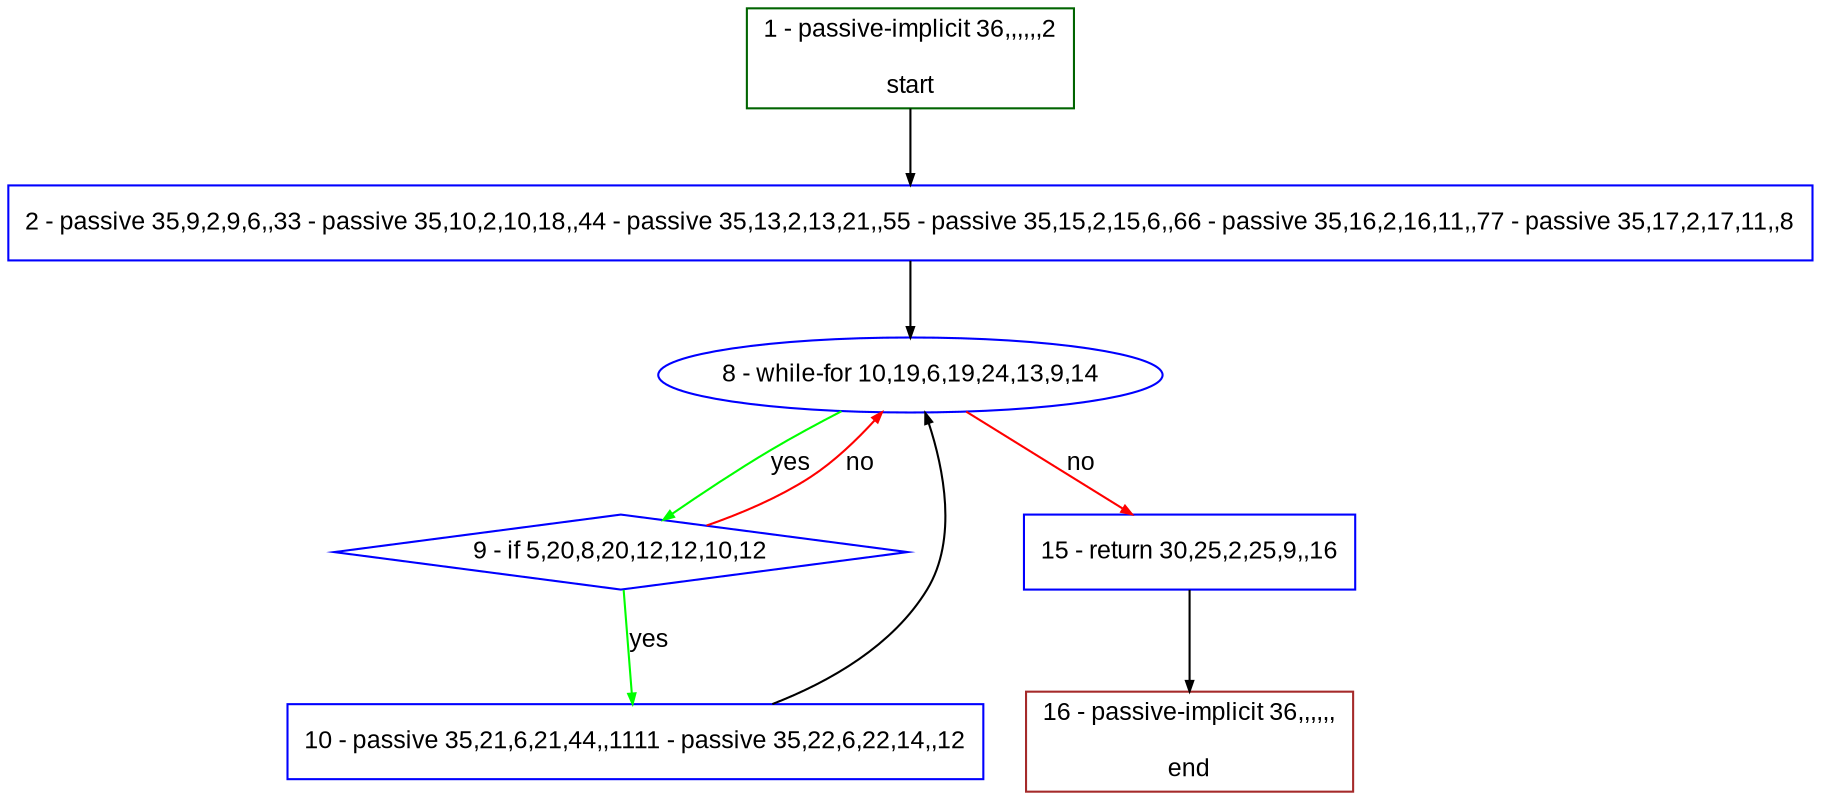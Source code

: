 digraph "" {
  graph [bgcolor="white", fillcolor="#FFFFCC", pack="true", packmode="clust", fontname="Arial", label="", fontsize="12", compound="true", style="rounded,filled"];
  node [node_initialized="no", fillcolor="white", fontname="Arial", label="", color="grey", fontsize="12", fixedsize="false", compound="true", shape="rectangle", style="filled"];
  edge [arrowtail="none", lhead="", fontcolor="black", fontname="Arial", label="", color="black", fontsize="12", arrowhead="normal", arrowsize="0.5", compound="true", ltail="", dir="forward"];
  __N1 [fillcolor="#ffffff", label="2 - passive 35,9,2,9,6,,33 - passive 35,10,2,10,18,,44 - passive 35,13,2,13,21,,55 - passive 35,15,2,15,6,,66 - passive 35,16,2,16,11,,77 - passive 35,17,2,17,11,,8", color="#0000ff", shape="box", style="filled"];
  __N2 [fillcolor="#ffffff", label="1 - passive-implicit 36,,,,,,2\n\nstart", color="#006400", shape="box", style="filled"];
  __N3 [fillcolor="#ffffff", label="8 - while-for 10,19,6,19,24,13,9,14", color="#0000ff", shape="oval", style="filled"];
  __N4 [fillcolor="#ffffff", label="9 - if 5,20,8,20,12,12,10,12", color="#0000ff", shape="diamond", style="filled"];
  __N5 [fillcolor="#ffffff", label="15 - return 30,25,2,25,9,,16", color="#0000ff", shape="box", style="filled"];
  __N6 [fillcolor="#ffffff", label="10 - passive 35,21,6,21,44,,1111 - passive 35,22,6,22,14,,12", color="#0000ff", shape="box", style="filled"];
  __N7 [fillcolor="#ffffff", label="16 - passive-implicit 36,,,,,,\n\nend", color="#a52a2a", shape="box", style="filled"];
  __N2 -> __N1 [arrowtail="none", color="#000000", label="", arrowhead="normal", dir="forward"];
  __N1 -> __N3 [arrowtail="none", color="#000000", label="", arrowhead="normal", dir="forward"];
  __N3 -> __N4 [arrowtail="none", color="#00ff00", label="yes", arrowhead="normal", dir="forward"];
  __N4 -> __N3 [arrowtail="none", color="#ff0000", label="no", arrowhead="normal", dir="forward"];
  __N3 -> __N5 [arrowtail="none", color="#ff0000", label="no", arrowhead="normal", dir="forward"];
  __N4 -> __N6 [arrowtail="none", color="#00ff00", label="yes", arrowhead="normal", dir="forward"];
  __N6 -> __N3 [arrowtail="none", color="#000000", label="", arrowhead="normal", dir="forward"];
  __N5 -> __N7 [arrowtail="none", color="#000000", label="", arrowhead="normal", dir="forward"];
}
